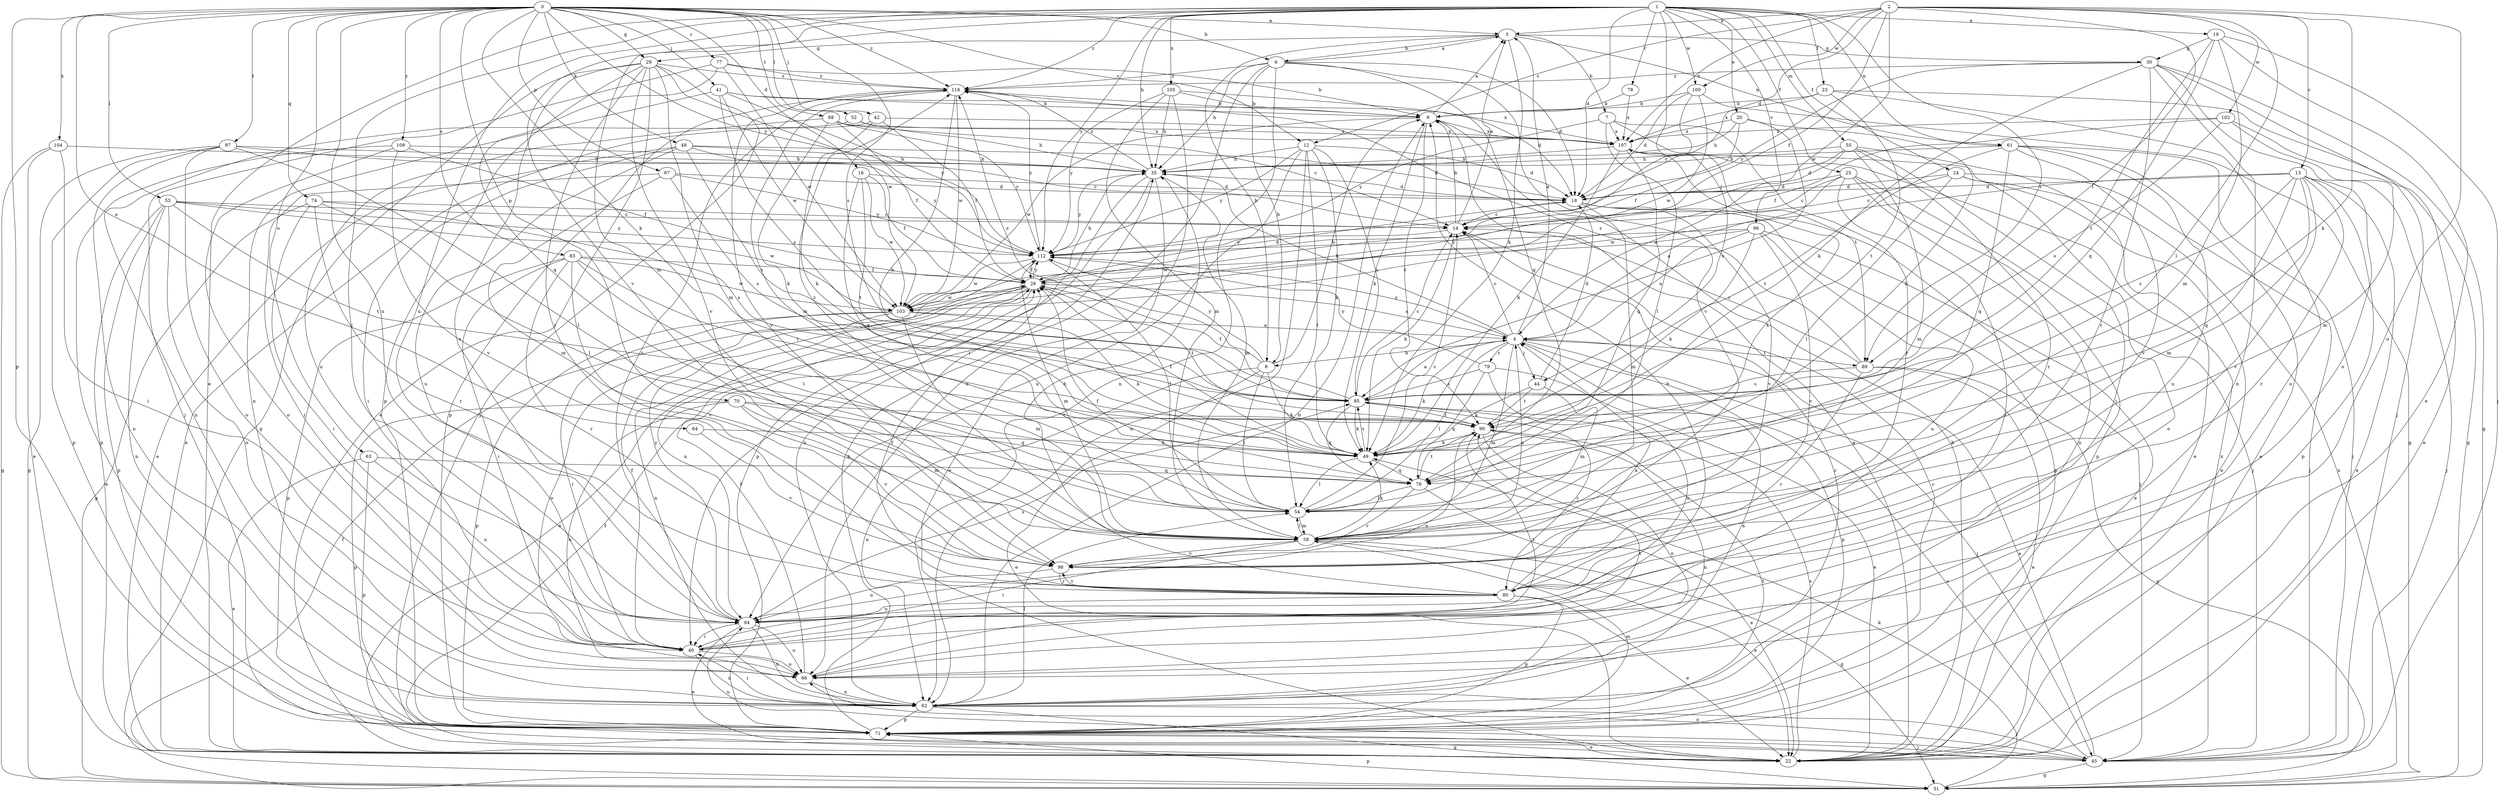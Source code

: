 strict digraph  {
0;
1;
2;
3;
4;
6;
7;
8;
9;
12;
13;
14;
16;
18;
19;
20;
22;
23;
24;
25;
26;
29;
30;
31;
35;
40;
41;
42;
44;
45;
48;
49;
52;
53;
54;
55;
58;
61;
62;
63;
64;
66;
67;
70;
71;
74;
76;
77;
78;
79;
80;
83;
85;
87;
88;
89;
90;
94;
96;
98;
100;
102;
103;
104;
105;
107;
109;
112;
116;
0 -> 3  [label=a];
0 -> 6  [label=b];
0 -> 12  [label=c];
0 -> 16  [label=d];
0 -> 29  [label=g];
0 -> 41  [label=j];
0 -> 42  [label=j];
0 -> 48  [label=k];
0 -> 49  [label=k];
0 -> 52  [label=l];
0 -> 53  [label=l];
0 -> 63  [label=o];
0 -> 64  [label=o];
0 -> 67  [label=p];
0 -> 70  [label=p];
0 -> 71  [label=p];
0 -> 74  [label=q];
0 -> 77  [label=r];
0 -> 83  [label=s];
0 -> 85  [label=s];
0 -> 87  [label=t];
0 -> 88  [label=t];
0 -> 94  [label=u];
0 -> 104  [label=x];
0 -> 109  [label=y];
0 -> 112  [label=y];
0 -> 116  [label=z];
1 -> 18  [label=d];
1 -> 19  [label=e];
1 -> 20  [label=e];
1 -> 22  [label=e];
1 -> 23  [label=f];
1 -> 24  [label=f];
1 -> 25  [label=f];
1 -> 35  [label=h];
1 -> 40  [label=i];
1 -> 44  [label=j];
1 -> 55  [label=m];
1 -> 58  [label=m];
1 -> 61  [label=n];
1 -> 78  [label=r];
1 -> 89  [label=t];
1 -> 94  [label=u];
1 -> 96  [label=v];
1 -> 98  [label=v];
1 -> 100  [label=w];
1 -> 105  [label=x];
1 -> 112  [label=y];
1 -> 116  [label=z];
2 -> 3  [label=a];
2 -> 12  [label=c];
2 -> 13  [label=c];
2 -> 18  [label=d];
2 -> 26  [label=f];
2 -> 49  [label=k];
2 -> 54  [label=l];
2 -> 66  [label=o];
2 -> 89  [label=t];
2 -> 100  [label=w];
2 -> 102  [label=w];
2 -> 103  [label=w];
2 -> 107  [label=x];
3 -> 6  [label=b];
3 -> 7  [label=b];
3 -> 8  [label=b];
3 -> 29  [label=g];
3 -> 30  [label=g];
3 -> 49  [label=k];
3 -> 61  [label=n];
4 -> 3  [label=a];
4 -> 8  [label=b];
4 -> 14  [label=c];
4 -> 35  [label=h];
4 -> 44  [label=j];
4 -> 45  [label=j];
4 -> 49  [label=k];
4 -> 54  [label=l];
4 -> 58  [label=m];
4 -> 71  [label=p];
4 -> 79  [label=r];
4 -> 89  [label=t];
4 -> 112  [label=y];
6 -> 3  [label=a];
6 -> 8  [label=b];
6 -> 18  [label=d];
6 -> 35  [label=h];
6 -> 40  [label=i];
6 -> 62  [label=n];
6 -> 76  [label=q];
6 -> 98  [label=v];
6 -> 116  [label=z];
7 -> 54  [label=l];
7 -> 80  [label=r];
7 -> 89  [label=t];
7 -> 107  [label=x];
7 -> 112  [label=y];
8 -> 9  [label=b];
8 -> 22  [label=e];
8 -> 49  [label=k];
8 -> 54  [label=l];
8 -> 62  [label=n];
8 -> 112  [label=y];
8 -> 116  [label=z];
9 -> 3  [label=a];
9 -> 22  [label=e];
9 -> 49  [label=k];
9 -> 90  [label=t];
9 -> 103  [label=w];
9 -> 107  [label=x];
12 -> 18  [label=d];
12 -> 35  [label=h];
12 -> 49  [label=k];
12 -> 54  [label=l];
12 -> 62  [label=n];
12 -> 85  [label=s];
12 -> 94  [label=u];
12 -> 112  [label=y];
13 -> 18  [label=d];
13 -> 22  [label=e];
13 -> 45  [label=j];
13 -> 58  [label=m];
13 -> 71  [label=p];
13 -> 76  [label=q];
13 -> 80  [label=r];
13 -> 85  [label=s];
13 -> 98  [label=v];
13 -> 103  [label=w];
14 -> 3  [label=a];
14 -> 9  [label=b];
14 -> 49  [label=k];
14 -> 112  [label=y];
16 -> 18  [label=d];
16 -> 26  [label=f];
16 -> 76  [label=q];
16 -> 90  [label=t];
16 -> 103  [label=w];
18 -> 14  [label=c];
18 -> 45  [label=j];
18 -> 58  [label=m];
18 -> 71  [label=p];
18 -> 98  [label=v];
19 -> 22  [label=e];
19 -> 30  [label=g];
19 -> 45  [label=j];
19 -> 58  [label=m];
19 -> 76  [label=q];
19 -> 90  [label=t];
20 -> 26  [label=f];
20 -> 35  [label=h];
20 -> 49  [label=k];
20 -> 85  [label=s];
20 -> 107  [label=x];
22 -> 9  [label=b];
22 -> 26  [label=f];
22 -> 85  [label=s];
23 -> 9  [label=b];
23 -> 31  [label=g];
23 -> 66  [label=o];
23 -> 90  [label=t];
23 -> 107  [label=x];
24 -> 14  [label=c];
24 -> 18  [label=d];
24 -> 22  [label=e];
24 -> 45  [label=j];
24 -> 54  [label=l];
24 -> 66  [label=o];
25 -> 4  [label=a];
25 -> 14  [label=c];
25 -> 18  [label=d];
25 -> 40  [label=i];
25 -> 45  [label=j];
25 -> 62  [label=n];
25 -> 71  [label=p];
26 -> 4  [label=a];
26 -> 18  [label=d];
26 -> 22  [label=e];
26 -> 35  [label=h];
26 -> 62  [label=n];
26 -> 90  [label=t];
26 -> 94  [label=u];
26 -> 103  [label=w];
26 -> 112  [label=y];
29 -> 22  [label=e];
29 -> 31  [label=g];
29 -> 45  [label=j];
29 -> 58  [label=m];
29 -> 71  [label=p];
29 -> 80  [label=r];
29 -> 94  [label=u];
29 -> 98  [label=v];
29 -> 103  [label=w];
29 -> 116  [label=z];
30 -> 31  [label=g];
30 -> 45  [label=j];
30 -> 49  [label=k];
30 -> 62  [label=n];
30 -> 66  [label=o];
30 -> 80  [label=r];
30 -> 112  [label=y];
30 -> 116  [label=z];
31 -> 26  [label=f];
31 -> 49  [label=k];
31 -> 71  [label=p];
31 -> 107  [label=x];
35 -> 18  [label=d];
35 -> 22  [label=e];
35 -> 58  [label=m];
35 -> 62  [label=n];
35 -> 71  [label=p];
35 -> 112  [label=y];
35 -> 116  [label=z];
40 -> 9  [label=b];
40 -> 26  [label=f];
40 -> 62  [label=n];
40 -> 66  [label=o];
40 -> 90  [label=t];
41 -> 9  [label=b];
41 -> 62  [label=n];
41 -> 85  [label=s];
41 -> 103  [label=w];
41 -> 107  [label=x];
41 -> 112  [label=y];
42 -> 22  [label=e];
42 -> 26  [label=f];
42 -> 49  [label=k];
42 -> 107  [label=x];
44 -> 18  [label=d];
44 -> 49  [label=k];
44 -> 58  [label=m];
44 -> 90  [label=t];
45 -> 4  [label=a];
45 -> 31  [label=g];
45 -> 66  [label=o];
45 -> 85  [label=s];
45 -> 94  [label=u];
45 -> 107  [label=x];
48 -> 18  [label=d];
48 -> 22  [label=e];
48 -> 35  [label=h];
48 -> 40  [label=i];
48 -> 85  [label=s];
48 -> 94  [label=u];
48 -> 112  [label=y];
49 -> 26  [label=f];
49 -> 54  [label=l];
49 -> 76  [label=q];
49 -> 85  [label=s];
52 -> 35  [label=h];
52 -> 62  [label=n];
52 -> 107  [label=x];
53 -> 14  [label=c];
53 -> 22  [label=e];
53 -> 62  [label=n];
53 -> 66  [label=o];
53 -> 71  [label=p];
53 -> 90  [label=t];
53 -> 103  [label=w];
53 -> 112  [label=y];
54 -> 14  [label=c];
54 -> 26  [label=f];
54 -> 58  [label=m];
54 -> 107  [label=x];
54 -> 116  [label=z];
55 -> 4  [label=a];
55 -> 18  [label=d];
55 -> 22  [label=e];
55 -> 35  [label=h];
55 -> 40  [label=i];
55 -> 58  [label=m];
55 -> 80  [label=r];
58 -> 4  [label=a];
58 -> 22  [label=e];
58 -> 31  [label=g];
58 -> 40  [label=i];
58 -> 49  [label=k];
58 -> 54  [label=l];
58 -> 98  [label=v];
61 -> 22  [label=e];
61 -> 35  [label=h];
61 -> 45  [label=j];
61 -> 76  [label=q];
61 -> 90  [label=t];
61 -> 94  [label=u];
61 -> 98  [label=v];
62 -> 4  [label=a];
62 -> 9  [label=b];
62 -> 14  [label=c];
62 -> 31  [label=g];
62 -> 40  [label=i];
62 -> 45  [label=j];
62 -> 54  [label=l];
62 -> 71  [label=p];
63 -> 22  [label=e];
63 -> 71  [label=p];
63 -> 76  [label=q];
63 -> 94  [label=u];
64 -> 49  [label=k];
64 -> 98  [label=v];
66 -> 26  [label=f];
66 -> 62  [label=n];
66 -> 90  [label=t];
67 -> 18  [label=d];
67 -> 40  [label=i];
67 -> 58  [label=m];
67 -> 85  [label=s];
67 -> 112  [label=y];
70 -> 58  [label=m];
70 -> 66  [label=o];
70 -> 71  [label=p];
70 -> 76  [label=q];
70 -> 90  [label=t];
70 -> 98  [label=v];
71 -> 14  [label=c];
71 -> 22  [label=e];
71 -> 35  [label=h];
71 -> 45  [label=j];
71 -> 58  [label=m];
71 -> 90  [label=t];
74 -> 14  [label=c];
74 -> 31  [label=g];
74 -> 40  [label=i];
74 -> 54  [label=l];
74 -> 80  [label=r];
74 -> 85  [label=s];
76 -> 22  [label=e];
76 -> 54  [label=l];
76 -> 90  [label=t];
76 -> 98  [label=v];
77 -> 9  [label=b];
77 -> 45  [label=j];
77 -> 76  [label=q];
77 -> 103  [label=w];
77 -> 116  [label=z];
78 -> 9  [label=b];
78 -> 107  [label=x];
79 -> 22  [label=e];
79 -> 76  [label=q];
79 -> 85  [label=s];
79 -> 94  [label=u];
79 -> 112  [label=y];
80 -> 4  [label=a];
80 -> 22  [label=e];
80 -> 26  [label=f];
80 -> 35  [label=h];
80 -> 71  [label=p];
80 -> 94  [label=u];
80 -> 98  [label=v];
83 -> 26  [label=f];
83 -> 40  [label=i];
83 -> 54  [label=l];
83 -> 71  [label=p];
83 -> 80  [label=r];
83 -> 90  [label=t];
83 -> 98  [label=v];
83 -> 103  [label=w];
85 -> 4  [label=a];
85 -> 14  [label=c];
85 -> 26  [label=f];
85 -> 49  [label=k];
85 -> 76  [label=q];
85 -> 80  [label=r];
85 -> 90  [label=t];
87 -> 14  [label=c];
87 -> 31  [label=g];
87 -> 35  [label=h];
87 -> 54  [label=l];
87 -> 62  [label=n];
87 -> 66  [label=o];
87 -> 71  [label=p];
88 -> 14  [label=c];
88 -> 26  [label=f];
88 -> 49  [label=k];
88 -> 94  [label=u];
88 -> 107  [label=x];
88 -> 112  [label=y];
89 -> 14  [label=c];
89 -> 22  [label=e];
89 -> 31  [label=g];
89 -> 80  [label=r];
89 -> 85  [label=s];
89 -> 116  [label=z];
90 -> 49  [label=k];
90 -> 62  [label=n];
90 -> 66  [label=o];
90 -> 94  [label=u];
94 -> 22  [label=e];
94 -> 40  [label=i];
94 -> 62  [label=n];
94 -> 66  [label=o];
94 -> 85  [label=s];
94 -> 112  [label=y];
94 -> 116  [label=z];
96 -> 4  [label=a];
96 -> 22  [label=e];
96 -> 49  [label=k];
96 -> 94  [label=u];
96 -> 98  [label=v];
96 -> 103  [label=w];
96 -> 112  [label=y];
98 -> 80  [label=r];
98 -> 94  [label=u];
100 -> 9  [label=b];
100 -> 14  [label=c];
100 -> 18  [label=d];
100 -> 31  [label=g];
100 -> 103  [label=w];
102 -> 22  [label=e];
102 -> 26  [label=f];
102 -> 58  [label=m];
102 -> 85  [label=s];
102 -> 107  [label=x];
103 -> 4  [label=a];
103 -> 40  [label=i];
103 -> 49  [label=k];
103 -> 58  [label=m];
103 -> 66  [label=o];
103 -> 71  [label=p];
104 -> 22  [label=e];
104 -> 31  [label=g];
104 -> 35  [label=h];
104 -> 40  [label=i];
105 -> 9  [label=b];
105 -> 18  [label=d];
105 -> 35  [label=h];
105 -> 58  [label=m];
105 -> 66  [label=o];
105 -> 112  [label=y];
107 -> 35  [label=h];
107 -> 49  [label=k];
107 -> 76  [label=q];
109 -> 26  [label=f];
109 -> 35  [label=h];
109 -> 66  [label=o];
109 -> 71  [label=p];
109 -> 98  [label=v];
112 -> 26  [label=f];
112 -> 54  [label=l];
112 -> 58  [label=m];
112 -> 103  [label=w];
112 -> 116  [label=z];
116 -> 9  [label=b];
116 -> 49  [label=k];
116 -> 58  [label=m];
116 -> 71  [label=p];
116 -> 98  [label=v];
116 -> 103  [label=w];
}
